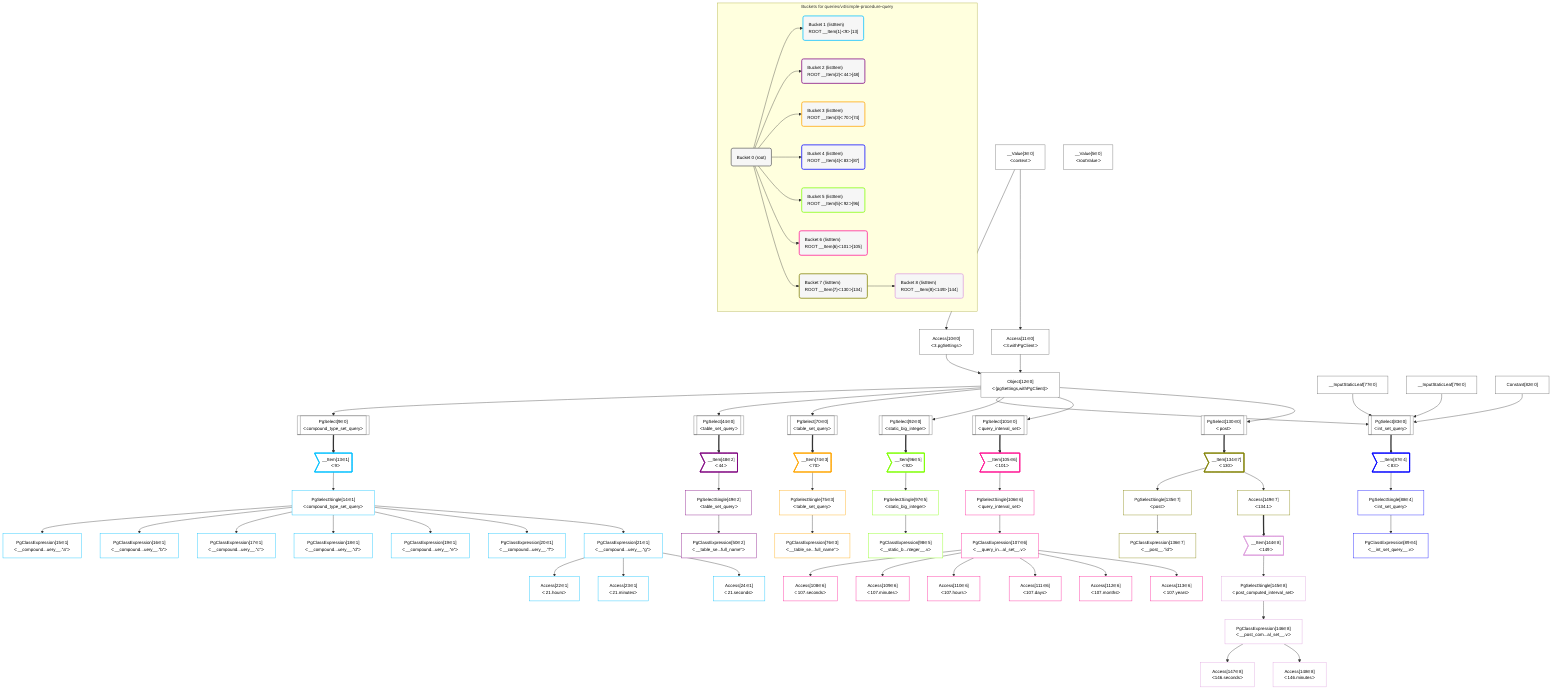 %%{init: {'themeVariables': { 'fontSize': '12px'}}}%%
graph TD
    classDef path fill:#eee,stroke:#000,color:#000
    classDef plan fill:#fff,stroke-width:1px,color:#000
    classDef itemplan fill:#fff,stroke-width:2px,color:#000
    classDef sideeffectplan fill:#f00,stroke-width:2px,color:#000
    classDef bucket fill:#f6f6f6,color:#000,stroke-width:2px,text-align:left


    %% define steps
    __Value3["__Value[3∈0]<br />ᐸcontextᐳ"]:::plan
    __Value5["__Value[5∈0]<br />ᐸrootValueᐳ"]:::plan
    Access10["Access[10∈0]<br />ᐸ3.pgSettingsᐳ"]:::plan
    Access11["Access[11∈0]<br />ᐸ3.withPgClientᐳ"]:::plan
    Object12["Object[12∈0]<br />ᐸ{pgSettings,withPgClient}ᐳ"]:::plan
    PgSelect9[["PgSelect[9∈0]<br />ᐸcompound_type_set_queryᐳ"]]:::plan
    __Item13>"__Item[13∈1]<br />ᐸ9ᐳ"]:::itemplan
    PgSelectSingle14["PgSelectSingle[14∈1]<br />ᐸcompound_type_set_queryᐳ"]:::plan
    PgClassExpression15["PgClassExpression[15∈1]<br />ᐸ__compound...uery__.”a”ᐳ"]:::plan
    PgClassExpression16["PgClassExpression[16∈1]<br />ᐸ__compound...uery__.”b”ᐳ"]:::plan
    PgClassExpression17["PgClassExpression[17∈1]<br />ᐸ__compound...uery__.”c”ᐳ"]:::plan
    PgClassExpression18["PgClassExpression[18∈1]<br />ᐸ__compound...uery__.”d”ᐳ"]:::plan
    PgClassExpression19["PgClassExpression[19∈1]<br />ᐸ__compound...uery__.”e”ᐳ"]:::plan
    PgClassExpression20["PgClassExpression[20∈1]<br />ᐸ__compound...uery__.”f”ᐳ"]:::plan
    PgClassExpression21["PgClassExpression[21∈1]<br />ᐸ__compound...uery__.”g”ᐳ"]:::plan
    Access22["Access[22∈1]<br />ᐸ21.hoursᐳ"]:::plan
    Access23["Access[23∈1]<br />ᐸ21.minutesᐳ"]:::plan
    Access24["Access[24∈1]<br />ᐸ21.secondsᐳ"]:::plan
    PgSelect44[["PgSelect[44∈0]<br />ᐸtable_set_queryᐳ"]]:::plan
    __Item48>"__Item[48∈2]<br />ᐸ44ᐳ"]:::itemplan
    PgSelectSingle49["PgSelectSingle[49∈2]<br />ᐸtable_set_queryᐳ"]:::plan
    PgClassExpression50["PgClassExpression[50∈2]<br />ᐸ__table_se...full_name”ᐳ"]:::plan
    PgSelect70[["PgSelect[70∈0]<br />ᐸtable_set_queryᐳ"]]:::plan
    __Item74>"__Item[74∈3]<br />ᐸ70ᐳ"]:::itemplan
    PgSelectSingle75["PgSelectSingle[75∈3]<br />ᐸtable_set_queryᐳ"]:::plan
    PgClassExpression76["PgClassExpression[76∈3]<br />ᐸ__table_se...full_name”ᐳ"]:::plan
    __InputStaticLeaf77["__InputStaticLeaf[77∈0]"]:::plan
    __InputStaticLeaf79["__InputStaticLeaf[79∈0]"]:::plan
    Constant82["Constant[82∈0]"]:::plan
    PgSelect83[["PgSelect[83∈0]<br />ᐸint_set_queryᐳ"]]:::plan
    __Item87>"__Item[87∈4]<br />ᐸ83ᐳ"]:::itemplan
    PgSelectSingle88["PgSelectSingle[88∈4]<br />ᐸint_set_queryᐳ"]:::plan
    PgClassExpression89["PgClassExpression[89∈4]<br />ᐸ__int_set_query__.vᐳ"]:::plan
    PgSelect92[["PgSelect[92∈0]<br />ᐸstatic_big_integerᐳ"]]:::plan
    __Item96>"__Item[96∈5]<br />ᐸ92ᐳ"]:::itemplan
    PgSelectSingle97["PgSelectSingle[97∈5]<br />ᐸstatic_big_integerᐳ"]:::plan
    PgClassExpression98["PgClassExpression[98∈5]<br />ᐸ__static_b...nteger__.vᐳ"]:::plan
    PgSelect101[["PgSelect[101∈0]<br />ᐸquery_interval_setᐳ"]]:::plan
    __Item105>"__Item[105∈6]<br />ᐸ101ᐳ"]:::itemplan
    PgSelectSingle106["PgSelectSingle[106∈6]<br />ᐸquery_interval_setᐳ"]:::plan
    PgClassExpression107["PgClassExpression[107∈6]<br />ᐸ__query_in...al_set__.vᐳ"]:::plan
    Access108["Access[108∈6]<br />ᐸ107.secondsᐳ"]:::plan
    Access109["Access[109∈6]<br />ᐸ107.minutesᐳ"]:::plan
    Access110["Access[110∈6]<br />ᐸ107.hoursᐳ"]:::plan
    Access111["Access[111∈6]<br />ᐸ107.daysᐳ"]:::plan
    Access112["Access[112∈6]<br />ᐸ107.monthsᐳ"]:::plan
    Access113["Access[113∈6]<br />ᐸ107.yearsᐳ"]:::plan
    PgSelect130[["PgSelect[130∈0]<br />ᐸpostᐳ"]]:::plan
    __Item134>"__Item[134∈7]<br />ᐸ130ᐳ"]:::itemplan
    PgSelectSingle135["PgSelectSingle[135∈7]<br />ᐸpostᐳ"]:::plan
    PgClassExpression136["PgClassExpression[136∈7]<br />ᐸ__post__.”id”ᐳ"]:::plan
    Access149["Access[149∈7]<br />ᐸ134.1ᐳ"]:::plan
    __Item144>"__Item[144∈8]<br />ᐸ149ᐳ"]:::itemplan
    PgSelectSingle145["PgSelectSingle[145∈8]<br />ᐸpost_computed_interval_setᐳ"]:::plan
    PgClassExpression146["PgClassExpression[146∈8]<br />ᐸ__post_com...al_set__.vᐳ"]:::plan
    Access147["Access[147∈8]<br />ᐸ146.secondsᐳ"]:::plan
    Access148["Access[148∈8]<br />ᐸ146.minutesᐳ"]:::plan

    %% plan dependencies
    __Value3 --> Access10
    __Value3 --> Access11
    Access10 & Access11 --> Object12
    Object12 --> PgSelect9
    PgSelect9 ==> __Item13
    __Item13 --> PgSelectSingle14
    PgSelectSingle14 --> PgClassExpression15
    PgSelectSingle14 --> PgClassExpression16
    PgSelectSingle14 --> PgClassExpression17
    PgSelectSingle14 --> PgClassExpression18
    PgSelectSingle14 --> PgClassExpression19
    PgSelectSingle14 --> PgClassExpression20
    PgSelectSingle14 --> PgClassExpression21
    PgClassExpression21 --> Access22
    PgClassExpression21 --> Access23
    PgClassExpression21 --> Access24
    Object12 --> PgSelect44
    PgSelect44 ==> __Item48
    __Item48 --> PgSelectSingle49
    PgSelectSingle49 --> PgClassExpression50
    Object12 --> PgSelect70
    PgSelect70 ==> __Item74
    __Item74 --> PgSelectSingle75
    PgSelectSingle75 --> PgClassExpression76
    Object12 & __InputStaticLeaf77 & Constant82 & __InputStaticLeaf79 --> PgSelect83
    PgSelect83 ==> __Item87
    __Item87 --> PgSelectSingle88
    PgSelectSingle88 --> PgClassExpression89
    Object12 --> PgSelect92
    PgSelect92 ==> __Item96
    __Item96 --> PgSelectSingle97
    PgSelectSingle97 --> PgClassExpression98
    Object12 --> PgSelect101
    PgSelect101 ==> __Item105
    __Item105 --> PgSelectSingle106
    PgSelectSingle106 --> PgClassExpression107
    PgClassExpression107 --> Access108
    PgClassExpression107 --> Access109
    PgClassExpression107 --> Access110
    PgClassExpression107 --> Access111
    PgClassExpression107 --> Access112
    PgClassExpression107 --> Access113
    Object12 --> PgSelect130
    PgSelect130 ==> __Item134
    __Item134 --> PgSelectSingle135
    PgSelectSingle135 --> PgClassExpression136
    __Item134 --> Access149
    Access149 ==> __Item144
    __Item144 --> PgSelectSingle145
    PgSelectSingle145 --> PgClassExpression146
    PgClassExpression146 --> Access147
    PgClassExpression146 --> Access148

    subgraph "Buckets for queries/v4/simple-procedure-query"
    Bucket0("Bucket 0 (root)"):::bucket
    classDef bucket0 stroke:#696969
    class Bucket0,__Value3,__Value5,PgSelect9,Access10,Access11,Object12,PgSelect44,PgSelect70,__InputStaticLeaf77,__InputStaticLeaf79,Constant82,PgSelect83,PgSelect92,PgSelect101,PgSelect130 bucket0
    Bucket1("Bucket 1 (listItem)<br />ROOT __Item{1}ᐸ9ᐳ[13]"):::bucket
    classDef bucket1 stroke:#00bfff
    class Bucket1,__Item13,PgSelectSingle14,PgClassExpression15,PgClassExpression16,PgClassExpression17,PgClassExpression18,PgClassExpression19,PgClassExpression20,PgClassExpression21,Access22,Access23,Access24 bucket1
    Bucket2("Bucket 2 (listItem)<br />ROOT __Item{2}ᐸ44ᐳ[48]"):::bucket
    classDef bucket2 stroke:#7f007f
    class Bucket2,__Item48,PgSelectSingle49,PgClassExpression50 bucket2
    Bucket3("Bucket 3 (listItem)<br />ROOT __Item{3}ᐸ70ᐳ[74]"):::bucket
    classDef bucket3 stroke:#ffa500
    class Bucket3,__Item74,PgSelectSingle75,PgClassExpression76 bucket3
    Bucket4("Bucket 4 (listItem)<br />ROOT __Item{4}ᐸ83ᐳ[87]"):::bucket
    classDef bucket4 stroke:#0000ff
    class Bucket4,__Item87,PgSelectSingle88,PgClassExpression89 bucket4
    Bucket5("Bucket 5 (listItem)<br />ROOT __Item{5}ᐸ92ᐳ[96]"):::bucket
    classDef bucket5 stroke:#7fff00
    class Bucket5,__Item96,PgSelectSingle97,PgClassExpression98 bucket5
    Bucket6("Bucket 6 (listItem)<br />ROOT __Item{6}ᐸ101ᐳ[105]"):::bucket
    classDef bucket6 stroke:#ff1493
    class Bucket6,__Item105,PgSelectSingle106,PgClassExpression107,Access108,Access109,Access110,Access111,Access112,Access113 bucket6
    Bucket7("Bucket 7 (listItem)<br />ROOT __Item{7}ᐸ130ᐳ[134]"):::bucket
    classDef bucket7 stroke:#808000
    class Bucket7,__Item134,PgSelectSingle135,PgClassExpression136,Access149 bucket7
    Bucket8("Bucket 8 (listItem)<br />ROOT __Item{8}ᐸ149ᐳ[144]"):::bucket
    classDef bucket8 stroke:#dda0dd
    class Bucket8,__Item144,PgSelectSingle145,PgClassExpression146,Access147,Access148 bucket8
    Bucket0 --> Bucket1 & Bucket2 & Bucket3 & Bucket4 & Bucket5 & Bucket6 & Bucket7
    Bucket7 --> Bucket8
    end